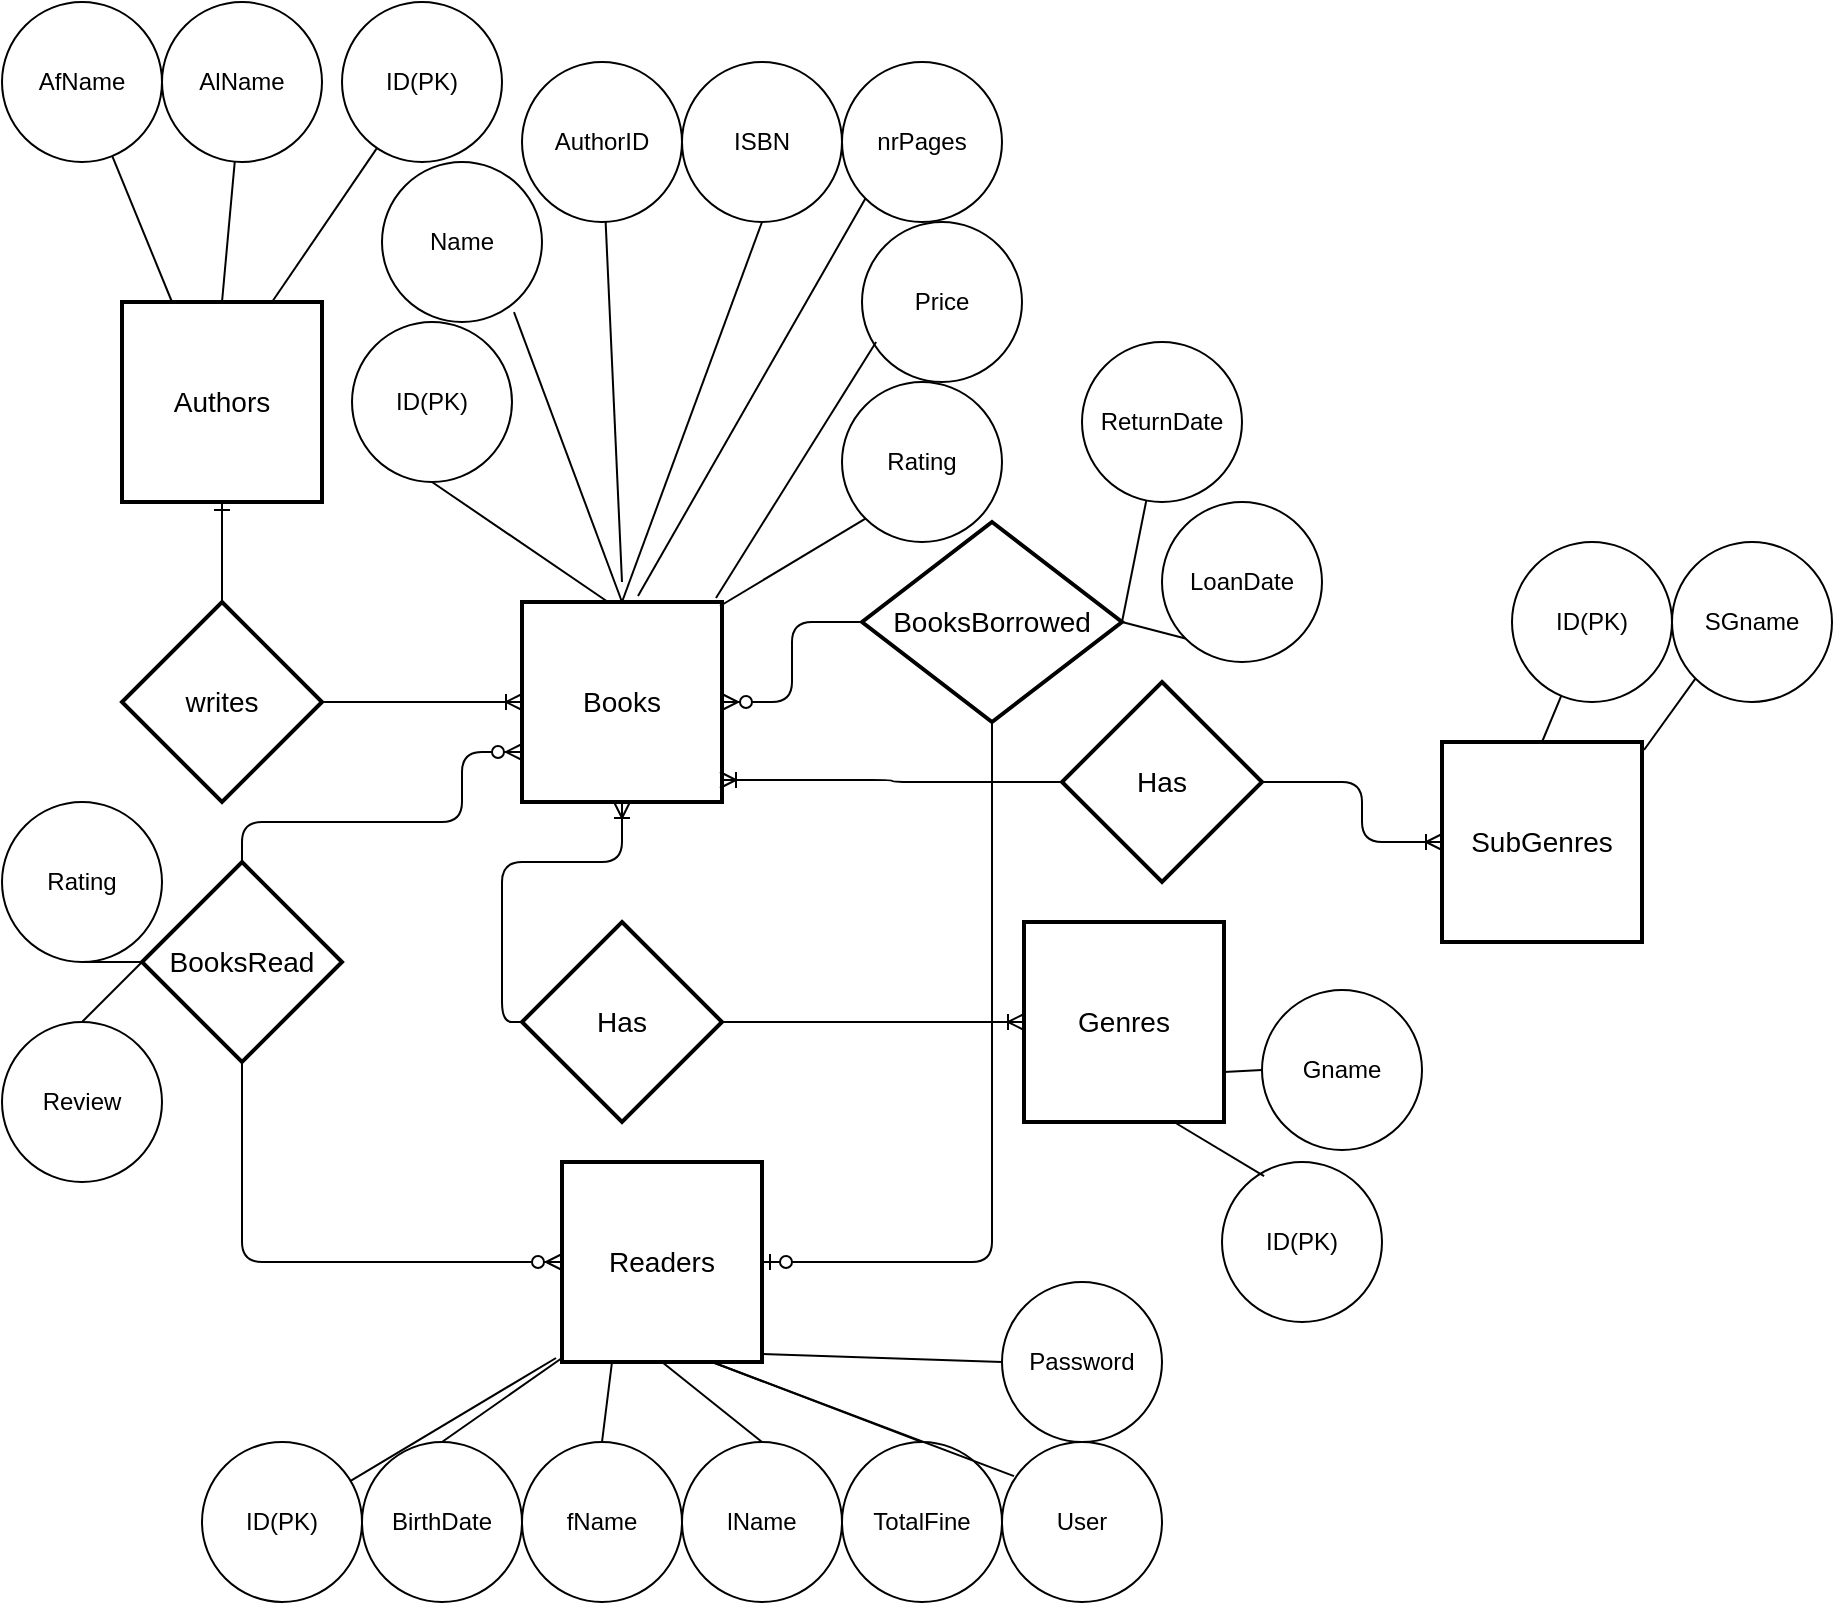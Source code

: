 <mxfile version="10.5.8" type="device"><diagram id="iOdomh9k1AuOLIX-N0S9" name="Page-1"><mxGraphModel dx="1354" dy="827" grid="1" gridSize="10" guides="1" tooltips="1" connect="1" arrows="1" fold="1" page="1" pageScale="1" pageWidth="827" pageHeight="1169" math="0" shadow="0"><root><mxCell id="0"/><mxCell id="1" parent="0"/><mxCell id="6r38s7D66xbLTzDn-G0N-3" value="SubGenres" style="strokeWidth=2;whiteSpace=wrap;html=1;align=center;fontSize=14;" parent="1" vertex="1"><mxGeometry x="720" y="460" width="100" height="100" as="geometry"/></mxCell><mxCell id="6r38s7D66xbLTzDn-G0N-5" value="Genres" style="strokeWidth=2;whiteSpace=wrap;html=1;align=center;fontSize=14;" parent="1" vertex="1"><mxGeometry x="511" y="550" width="100" height="100" as="geometry"/></mxCell><mxCell id="6r38s7D66xbLTzDn-G0N-6" value="Authors" style="strokeWidth=2;whiteSpace=wrap;html=1;align=center;fontSize=14;" parent="1" vertex="1"><mxGeometry x="60" y="240" width="100" height="100" as="geometry"/></mxCell><mxCell id="6r38s7D66xbLTzDn-G0N-7" value="Books" style="strokeWidth=2;whiteSpace=wrap;html=1;align=center;fontSize=14;" parent="1" vertex="1"><mxGeometry x="260" y="390" width="100" height="100" as="geometry"/></mxCell><mxCell id="6r38s7D66xbLTzDn-G0N-8" value="Readers" style="strokeWidth=2;whiteSpace=wrap;html=1;align=center;fontSize=14;" parent="1" vertex="1"><mxGeometry x="280" y="670" width="100" height="100" as="geometry"/></mxCell><mxCell id="6r38s7D66xbLTzDn-G0N-10" value="AfName" style="ellipse;whiteSpace=wrap;html=1;aspect=fixed;" parent="1" vertex="1"><mxGeometry y="90" width="80" height="80" as="geometry"/></mxCell><mxCell id="6r38s7D66xbLTzDn-G0N-11" value="AlName" style="ellipse;whiteSpace=wrap;html=1;aspect=fixed;" parent="1" vertex="1"><mxGeometry x="80" y="90" width="80" height="80" as="geometry"/></mxCell><mxCell id="6r38s7D66xbLTzDn-G0N-13" value="" style="endArrow=none;html=1;entryX=0.25;entryY=0;entryDx=0;entryDy=0;" parent="1" source="6r38s7D66xbLTzDn-G0N-10" target="6r38s7D66xbLTzDn-G0N-6" edge="1"><mxGeometry width="50" height="50" relative="1" as="geometry"><mxPoint x="20" y="760" as="sourcePoint"/><mxPoint x="70" y="710" as="targetPoint"/></mxGeometry></mxCell><mxCell id="6r38s7D66xbLTzDn-G0N-14" value="" style="endArrow=none;html=1;entryX=0.5;entryY=0;entryDx=0;entryDy=0;" parent="1" source="6r38s7D66xbLTzDn-G0N-11" target="6r38s7D66xbLTzDn-G0N-6" edge="1"><mxGeometry width="50" height="50" relative="1" as="geometry"><mxPoint x="78.865" y="179.005" as="sourcePoint"/><mxPoint x="95" y="250" as="targetPoint"/></mxGeometry></mxCell><mxCell id="6r38s7D66xbLTzDn-G0N-15" value="writes" style="shape=rhombus;strokeWidth=2;fontSize=17;perimeter=rhombusPerimeter;whiteSpace=wrap;html=1;align=center;fontSize=14;" parent="1" vertex="1"><mxGeometry x="60" y="390" width="100" height="100" as="geometry"/></mxCell><mxCell id="6r38s7D66xbLTzDn-G0N-19" value="BooksRead" style="shape=rhombus;strokeWidth=2;fontSize=17;perimeter=rhombusPerimeter;whiteSpace=wrap;html=1;align=center;fontSize=14;" parent="1" vertex="1"><mxGeometry x="70" y="520" width="100" height="100" as="geometry"/></mxCell><mxCell id="6r38s7D66xbLTzDn-G0N-22" value="Has" style="shape=rhombus;strokeWidth=2;fontSize=17;perimeter=rhombusPerimeter;whiteSpace=wrap;html=1;align=center;fontSize=14;" parent="1" vertex="1"><mxGeometry x="260" y="550" width="100" height="100" as="geometry"/></mxCell><mxCell id="6r38s7D66xbLTzDn-G0N-23" value="Has&lt;br&gt;" style="shape=rhombus;strokeWidth=2;fontSize=17;perimeter=rhombusPerimeter;whiteSpace=wrap;html=1;align=center;fontSize=14;" parent="1" vertex="1"><mxGeometry x="530" y="430" width="100" height="100" as="geometry"/></mxCell><mxCell id="6r38s7D66xbLTzDn-G0N-30" value="Gname" style="ellipse;whiteSpace=wrap;html=1;aspect=fixed;" parent="1" vertex="1"><mxGeometry x="630" y="584" width="80" height="80" as="geometry"/></mxCell><mxCell id="6r38s7D66xbLTzDn-G0N-31" value="SGname" style="ellipse;whiteSpace=wrap;html=1;aspect=fixed;" parent="1" vertex="1"><mxGeometry x="835" y="360" width="80" height="80" as="geometry"/></mxCell><mxCell id="6r38s7D66xbLTzDn-G0N-32" value="" style="endArrow=none;html=1;entryX=1.01;entryY=0.04;entryDx=0;entryDy=0;exitX=0;exitY=1;exitDx=0;exitDy=0;entryPerimeter=0;" parent="1" source="6r38s7D66xbLTzDn-G0N-31" target="6r38s7D66xbLTzDn-G0N-3" edge="1"><mxGeometry width="50" height="50" relative="1" as="geometry"><mxPoint x="146.33" y="177.592" as="sourcePoint"/><mxPoint x="120" y="250" as="targetPoint"/></mxGeometry></mxCell><mxCell id="6r38s7D66xbLTzDn-G0N-33" value="" style="endArrow=none;html=1;entryX=1;entryY=0.75;entryDx=0;entryDy=0;exitX=0;exitY=0.5;exitDx=0;exitDy=0;" parent="1" source="6r38s7D66xbLTzDn-G0N-30" target="6r38s7D66xbLTzDn-G0N-5" edge="1"><mxGeometry width="50" height="50" relative="1" as="geometry"><mxPoint x="456.33" y="357.592" as="sourcePoint"/><mxPoint x="430" y="430" as="targetPoint"/></mxGeometry></mxCell><mxCell id="6r38s7D66xbLTzDn-G0N-34" value="Rating" style="ellipse;whiteSpace=wrap;html=1;aspect=fixed;" parent="1" vertex="1"><mxGeometry y="490" width="80" height="80" as="geometry"/></mxCell><mxCell id="6r38s7D66xbLTzDn-G0N-35" value="Review" style="ellipse;whiteSpace=wrap;html=1;aspect=fixed;" parent="1" vertex="1"><mxGeometry y="600" width="80" height="80" as="geometry"/></mxCell><mxCell id="6r38s7D66xbLTzDn-G0N-36" value="" style="endArrow=none;html=1;entryX=0;entryY=0.5;entryDx=0;entryDy=0;exitX=0.5;exitY=1;exitDx=0;exitDy=0;" parent="1" source="6r38s7D66xbLTzDn-G0N-34" target="6r38s7D66xbLTzDn-G0N-19" edge="1"><mxGeometry width="50" height="50" relative="1" as="geometry"><mxPoint x="120" y="280" as="sourcePoint"/><mxPoint x="120" y="330" as="targetPoint"/></mxGeometry></mxCell><mxCell id="6r38s7D66xbLTzDn-G0N-37" value="" style="endArrow=none;html=1;entryX=0.5;entryY=0;entryDx=0;entryDy=0;exitX=0;exitY=0.5;exitDx=0;exitDy=0;" parent="1" source="6r38s7D66xbLTzDn-G0N-19" target="6r38s7D66xbLTzDn-G0N-35" edge="1"><mxGeometry width="50" height="50" relative="1" as="geometry"><mxPoint x="75" y="640" as="sourcePoint"/><mxPoint x="130" y="620" as="targetPoint"/></mxGeometry></mxCell><mxCell id="6r38s7D66xbLTzDn-G0N-45" value="" style="edgeStyle=orthogonalEdgeStyle;fontSize=12;html=1;endArrow=ERzeroToMany;endFill=1;entryX=0;entryY=0.5;entryDx=0;entryDy=0;exitX=0.5;exitY=1;exitDx=0;exitDy=0;" parent="1" source="6r38s7D66xbLTzDn-G0N-19" target="6r38s7D66xbLTzDn-G0N-8" edge="1"><mxGeometry width="100" height="100" relative="1" as="geometry"><mxPoint x="520" y="530" as="sourcePoint"/><mxPoint x="379" y="383" as="targetPoint"/></mxGeometry></mxCell><mxCell id="6r38s7D66xbLTzDn-G0N-46" value="" style="edgeStyle=orthogonalEdgeStyle;fontSize=12;html=1;endArrow=ERzeroToMany;endFill=1;entryX=0;entryY=0.75;entryDx=0;entryDy=0;exitX=0.5;exitY=0;exitDx=0;exitDy=0;" parent="1" source="6r38s7D66xbLTzDn-G0N-19" target="6r38s7D66xbLTzDn-G0N-7" edge="1"><mxGeometry width="100" height="100" relative="1" as="geometry"><mxPoint x="530" y="610" as="sourcePoint"/><mxPoint x="389" y="463" as="targetPoint"/><Array as="points"><mxPoint x="120" y="500"/><mxPoint x="230" y="500"/><mxPoint x="230" y="465"/></Array></mxGeometry></mxCell><mxCell id="6r38s7D66xbLTzDn-G0N-48" value="" style="edgeStyle=entityRelationEdgeStyle;fontSize=12;html=1;endArrow=ERoneToMany;entryX=0;entryY=0.5;entryDx=0;entryDy=0;exitX=1;exitY=0.5;exitDx=0;exitDy=0;" parent="1" source="6r38s7D66xbLTzDn-G0N-15" target="6r38s7D66xbLTzDn-G0N-7" edge="1"><mxGeometry width="100" height="100" relative="1" as="geometry"><mxPoint x="190" y="600" as="sourcePoint"/><mxPoint x="290" y="500" as="targetPoint"/></mxGeometry></mxCell><mxCell id="6r38s7D66xbLTzDn-G0N-49" value="" style="edgeStyle=orthogonalEdgeStyle;fontSize=12;html=1;endArrow=ERone;endFill=1;entryX=0.5;entryY=1;entryDx=0;entryDy=0;exitX=0.5;exitY=0;exitDx=0;exitDy=0;" parent="1" source="6r38s7D66xbLTzDn-G0N-15" target="6r38s7D66xbLTzDn-G0N-6" edge="1"><mxGeometry width="100" height="100" relative="1" as="geometry"><mxPoint x="50" y="570" as="sourcePoint"/><mxPoint x="150" y="470" as="targetPoint"/></mxGeometry></mxCell><mxCell id="6r38s7D66xbLTzDn-G0N-52" value="" style="edgeStyle=orthogonalEdgeStyle;fontSize=12;html=1;endArrow=ERoneToMany;entryX=0;entryY=0.5;entryDx=0;entryDy=0;exitX=1;exitY=0.5;exitDx=0;exitDy=0;" parent="1" source="6r38s7D66xbLTzDn-G0N-22" target="6r38s7D66xbLTzDn-G0N-5" edge="1"><mxGeometry width="100" height="100" relative="1" as="geometry"><mxPoint x="470" y="620" as="sourcePoint"/><mxPoint x="570" y="620" as="targetPoint"/><Array as="points"><mxPoint x="500" y="600"/><mxPoint x="500" y="600"/></Array></mxGeometry></mxCell><mxCell id="6r38s7D66xbLTzDn-G0N-53" value="" style="edgeStyle=orthogonalEdgeStyle;fontSize=12;html=1;endArrow=ERoneToMany;entryX=0.5;entryY=1;entryDx=0;entryDy=0;exitX=0;exitY=0.5;exitDx=0;exitDy=0;" parent="1" source="6r38s7D66xbLTzDn-G0N-22" target="6r38s7D66xbLTzDn-G0N-7" edge="1"><mxGeometry width="100" height="100" relative="1" as="geometry"><mxPoint x="380" y="360" as="sourcePoint"/><mxPoint x="320" y="230" as="targetPoint"/></mxGeometry></mxCell><mxCell id="6r38s7D66xbLTzDn-G0N-55" value="" style="edgeStyle=orthogonalEdgeStyle;fontSize=12;html=1;endArrow=ERoneToMany;entryX=0;entryY=0.5;entryDx=0;entryDy=0;exitX=1;exitY=0.5;exitDx=0;exitDy=0;" parent="1" source="6r38s7D66xbLTzDn-G0N-23" target="6r38s7D66xbLTzDn-G0N-3" edge="1"><mxGeometry width="100" height="100" relative="1" as="geometry"><mxPoint x="320" y="270" as="sourcePoint"/><mxPoint x="320" y="230" as="targetPoint"/><Array as="points"><mxPoint x="680" y="480"/><mxPoint x="680" y="510"/></Array></mxGeometry></mxCell><mxCell id="6r38s7D66xbLTzDn-G0N-56" value="" style="edgeStyle=orthogonalEdgeStyle;fontSize=12;html=1;endArrow=ERoneToMany;entryX=0.99;entryY=0.89;entryDx=0;entryDy=0;entryPerimeter=0;exitX=0;exitY=0.5;exitDx=0;exitDy=0;" parent="1" source="6r38s7D66xbLTzDn-G0N-23" target="6r38s7D66xbLTzDn-G0N-7" edge="1"><mxGeometry width="100" height="100" relative="1" as="geometry"><mxPoint x="520" y="510" as="sourcePoint"/><mxPoint x="520" y="230" as="targetPoint"/></mxGeometry></mxCell><mxCell id="6r38s7D66xbLTzDn-G0N-58" value="fName" style="ellipse;whiteSpace=wrap;html=1;aspect=fixed;" parent="1" vertex="1"><mxGeometry x="260" y="810" width="80" height="80" as="geometry"/></mxCell><mxCell id="6r38s7D66xbLTzDn-G0N-59" value="lName" style="ellipse;whiteSpace=wrap;html=1;aspect=fixed;" parent="1" vertex="1"><mxGeometry x="340" y="810" width="80" height="80" as="geometry"/></mxCell><mxCell id="6r38s7D66xbLTzDn-G0N-60" value="BirthDate" style="ellipse;whiteSpace=wrap;html=1;aspect=fixed;" parent="1" vertex="1"><mxGeometry x="180" y="810" width="80" height="80" as="geometry"/></mxCell><mxCell id="6r38s7D66xbLTzDn-G0N-62" value="TotalFine" style="ellipse;whiteSpace=wrap;html=1;aspect=fixed;" parent="1" vertex="1"><mxGeometry x="420" y="810" width="80" height="80" as="geometry"/></mxCell><mxCell id="6r38s7D66xbLTzDn-G0N-64" value="User" style="ellipse;whiteSpace=wrap;html=1;aspect=fixed;" parent="1" vertex="1"><mxGeometry x="500" y="810" width="80" height="80" as="geometry"/></mxCell><mxCell id="6r38s7D66xbLTzDn-G0N-65" value="Password" style="ellipse;whiteSpace=wrap;html=1;aspect=fixed;" parent="1" vertex="1"><mxGeometry x="500" y="730" width="80" height="80" as="geometry"/></mxCell><mxCell id="6r38s7D66xbLTzDn-G0N-67" value="" style="endArrow=none;html=1;entryX=0;entryY=0.98;entryDx=0;entryDy=0;exitX=0.5;exitY=0;exitDx=0;exitDy=0;entryPerimeter=0;" parent="1" source="6r38s7D66xbLTzDn-G0N-60" target="6r38s7D66xbLTzDn-G0N-8" edge="1"><mxGeometry width="50" height="50" relative="1" as="geometry"><mxPoint x="95" y="796" as="sourcePoint"/><mxPoint x="150" y="786" as="targetPoint"/></mxGeometry></mxCell><mxCell id="6r38s7D66xbLTzDn-G0N-68" value="" style="endArrow=none;html=1;entryX=0.25;entryY=1;entryDx=0;entryDy=0;exitX=0.5;exitY=0;exitDx=0;exitDy=0;" parent="1" source="6r38s7D66xbLTzDn-G0N-58" target="6r38s7D66xbLTzDn-G0N-8" edge="1"><mxGeometry width="50" height="50" relative="1" as="geometry"><mxPoint x="247" y="882" as="sourcePoint"/><mxPoint x="290" y="778" as="targetPoint"/></mxGeometry></mxCell><mxCell id="6r38s7D66xbLTzDn-G0N-69" value="" style="endArrow=none;html=1;entryX=0.5;entryY=1;entryDx=0;entryDy=0;exitX=0.5;exitY=0;exitDx=0;exitDy=0;" parent="1" source="6r38s7D66xbLTzDn-G0N-59" target="6r38s7D66xbLTzDn-G0N-8" edge="1"><mxGeometry width="50" height="50" relative="1" as="geometry"><mxPoint x="257" y="892" as="sourcePoint"/><mxPoint x="300" y="788" as="targetPoint"/></mxGeometry></mxCell><mxCell id="6r38s7D66xbLTzDn-G0N-70" value="" style="endArrow=none;html=1;entryX=0.99;entryY=0.96;entryDx=0;entryDy=0;exitX=0;exitY=0.5;exitDx=0;exitDy=0;entryPerimeter=0;" parent="1" source="6r38s7D66xbLTzDn-G0N-65" target="6r38s7D66xbLTzDn-G0N-8" edge="1"><mxGeometry width="50" height="50" relative="1" as="geometry"><mxPoint x="267" y="902" as="sourcePoint"/><mxPoint x="310" y="798" as="targetPoint"/></mxGeometry></mxCell><mxCell id="6r38s7D66xbLTzDn-G0N-71" value="" style="endArrow=none;html=1;entryX=0.75;entryY=1;entryDx=0;entryDy=0;exitX=0.075;exitY=0.213;exitDx=0;exitDy=0;exitPerimeter=0;" parent="1" source="6r38s7D66xbLTzDn-G0N-64" target="6r38s7D66xbLTzDn-G0N-8" edge="1"><mxGeometry width="50" height="50" relative="1" as="geometry"><mxPoint x="277" y="912" as="sourcePoint"/><mxPoint x="320" y="808" as="targetPoint"/></mxGeometry></mxCell><mxCell id="6r38s7D66xbLTzDn-G0N-72" value="" style="endArrow=none;html=1;exitX=0.5;exitY=0;exitDx=0;exitDy=0;entryX=0.75;entryY=1;entryDx=0;entryDy=0;" parent="1" source="6r38s7D66xbLTzDn-G0N-62" target="6r38s7D66xbLTzDn-G0N-8" edge="1"><mxGeometry width="50" height="50" relative="1" as="geometry"><mxPoint x="287" y="922" as="sourcePoint"/><mxPoint x="360" y="776" as="targetPoint"/></mxGeometry></mxCell><mxCell id="6r38s7D66xbLTzDn-G0N-73" value="Name" style="ellipse;whiteSpace=wrap;html=1;aspect=fixed;" parent="1" vertex="1"><mxGeometry x="190" y="170" width="80" height="80" as="geometry"/></mxCell><mxCell id="6r38s7D66xbLTzDn-G0N-74" value="ReturnDate" style="ellipse;whiteSpace=wrap;html=1;aspect=fixed;" parent="1" vertex="1"><mxGeometry x="540" y="260" width="80" height="80" as="geometry"/></mxCell><mxCell id="6r38s7D66xbLTzDn-G0N-75" value="ID(PK)" style="ellipse;whiteSpace=wrap;html=1;aspect=fixed;" parent="1" vertex="1"><mxGeometry x="175" y="250" width="80" height="80" as="geometry"/></mxCell><mxCell id="6r38s7D66xbLTzDn-G0N-77" value="Price" style="ellipse;whiteSpace=wrap;html=1;aspect=fixed;" parent="1" vertex="1"><mxGeometry x="430" y="200" width="80" height="80" as="geometry"/></mxCell><mxCell id="6r38s7D66xbLTzDn-G0N-78" value="Rating" style="ellipse;whiteSpace=wrap;html=1;aspect=fixed;" parent="1" vertex="1"><mxGeometry x="420" y="280" width="80" height="80" as="geometry"/></mxCell><mxCell id="6r38s7D66xbLTzDn-G0N-79" value="" style="endArrow=none;html=1;entryX=0.43;entryY=0;entryDx=0;entryDy=0;exitX=0.5;exitY=1;exitDx=0;exitDy=0;entryPerimeter=0;" parent="1" source="6r38s7D66xbLTzDn-G0N-75" target="6r38s7D66xbLTzDn-G0N-7" edge="1"><mxGeometry width="50" height="50" relative="1" as="geometry"><mxPoint x="165" y="110" as="sourcePoint"/><mxPoint x="350" y="82" as="targetPoint"/></mxGeometry></mxCell><mxCell id="6r38s7D66xbLTzDn-G0N-80" value="" style="endArrow=none;html=1;entryX=0.5;entryY=0;entryDx=0;entryDy=0;exitX=0.825;exitY=0.938;exitDx=0;exitDy=0;exitPerimeter=0;" parent="1" source="6r38s7D66xbLTzDn-G0N-73" target="6r38s7D66xbLTzDn-G0N-7" edge="1"><mxGeometry width="50" height="50" relative="1" as="geometry"><mxPoint x="317" y="196" as="sourcePoint"/><mxPoint x="375" y="84" as="targetPoint"/></mxGeometry></mxCell><mxCell id="6r38s7D66xbLTzDn-G0N-81" value="" style="endArrow=none;html=1;entryX=1;entryY=0.5;entryDx=0;entryDy=0;" parent="1" source="6r38s7D66xbLTzDn-G0N-74" target="cazDoiEMwe8n8KmqtUGI-1" edge="1"><mxGeometry width="50" height="50" relative="1" as="geometry"><mxPoint x="327" y="206" as="sourcePoint"/><mxPoint x="400" y="84" as="targetPoint"/></mxGeometry></mxCell><mxCell id="6r38s7D66xbLTzDn-G0N-82" value="" style="endArrow=none;html=1;entryX=0.99;entryY=0.02;entryDx=0;entryDy=0;exitX=0;exitY=1;exitDx=0;exitDy=0;entryPerimeter=0;" parent="1" source="6r38s7D66xbLTzDn-G0N-78" target="6r38s7D66xbLTzDn-G0N-7" edge="1"><mxGeometry width="50" height="50" relative="1" as="geometry"><mxPoint x="337" y="216" as="sourcePoint"/><mxPoint x="449" y="80" as="targetPoint"/></mxGeometry></mxCell><mxCell id="6r38s7D66xbLTzDn-G0N-83" value="" style="endArrow=none;html=1;entryX=0.97;entryY=-0.02;entryDx=0;entryDy=0;exitX=0.088;exitY=0.75;exitDx=0;exitDy=0;exitPerimeter=0;entryPerimeter=0;" parent="1" source="6r38s7D66xbLTzDn-G0N-77" target="6r38s7D66xbLTzDn-G0N-7" edge="1"><mxGeometry width="50" height="50" relative="1" as="geometry"><mxPoint x="347" y="226" as="sourcePoint"/><mxPoint x="425" y="84" as="targetPoint"/></mxGeometry></mxCell><mxCell id="6r38s7D66xbLTzDn-G0N-85" value="ID(PK)" style="ellipse;whiteSpace=wrap;html=1;aspect=fixed;" parent="1" vertex="1"><mxGeometry x="170" y="90" width="80" height="80" as="geometry"/></mxCell><mxCell id="6r38s7D66xbLTzDn-G0N-86" value="" style="endArrow=none;html=1;entryX=0.75;entryY=0;entryDx=0;entryDy=0;" parent="1" source="6r38s7D66xbLTzDn-G0N-85" target="6r38s7D66xbLTzDn-G0N-6" edge="1"><mxGeometry width="50" height="50" relative="1" as="geometry"><mxPoint x="126.379" y="179.836" as="sourcePoint"/><mxPoint x="120" y="250" as="targetPoint"/></mxGeometry></mxCell><mxCell id="6r38s7D66xbLTzDn-G0N-89" value="AuthorID" style="ellipse;whiteSpace=wrap;html=1;aspect=fixed;" parent="1" vertex="1"><mxGeometry x="260" y="120" width="80" height="80" as="geometry"/></mxCell><mxCell id="6r38s7D66xbLTzDn-G0N-90" value="ISBN" style="ellipse;whiteSpace=wrap;html=1;aspect=fixed;" parent="1" vertex="1"><mxGeometry x="340" y="120" width="80" height="80" as="geometry"/></mxCell><mxCell id="6r38s7D66xbLTzDn-G0N-91" value="nrPages" style="ellipse;whiteSpace=wrap;html=1;aspect=fixed;" parent="1" vertex="1"><mxGeometry x="420" y="120" width="80" height="80" as="geometry"/></mxCell><mxCell id="6r38s7D66xbLTzDn-G0N-93" value="" style="endArrow=none;html=1;" parent="1" source="6r38s7D66xbLTzDn-G0N-89" edge="1"><mxGeometry width="50" height="50" relative="1" as="geometry"><mxPoint x="276" y="255" as="sourcePoint"/><mxPoint x="310" y="380" as="targetPoint"/></mxGeometry></mxCell><mxCell id="6r38s7D66xbLTzDn-G0N-94" value="" style="endArrow=none;html=1;entryX=0.5;entryY=0;entryDx=0;entryDy=0;exitX=0.5;exitY=1;exitDx=0;exitDy=0;" parent="1" source="6r38s7D66xbLTzDn-G0N-90" target="6r38s7D66xbLTzDn-G0N-7" edge="1"><mxGeometry width="50" height="50" relative="1" as="geometry"><mxPoint x="286" y="265" as="sourcePoint"/><mxPoint x="330" y="410" as="targetPoint"/></mxGeometry></mxCell><mxCell id="6r38s7D66xbLTzDn-G0N-95" value="" style="endArrow=none;html=1;entryX=0.58;entryY=-0.03;entryDx=0;entryDy=0;exitX=0;exitY=1;exitDx=0;exitDy=0;entryPerimeter=0;" parent="1" source="6r38s7D66xbLTzDn-G0N-91" target="6r38s7D66xbLTzDn-G0N-7" edge="1"><mxGeometry width="50" height="50" relative="1" as="geometry"><mxPoint x="296" y="275" as="sourcePoint"/><mxPoint x="340" y="420" as="targetPoint"/></mxGeometry></mxCell><mxCell id="6r38s7D66xbLTzDn-G0N-100" value="LoanDate" style="ellipse;whiteSpace=wrap;html=1;aspect=fixed;" parent="1" vertex="1"><mxGeometry x="580" y="340" width="80" height="80" as="geometry"/></mxCell><mxCell id="-u3XsX3UJugCC46OT6zV-3" value="ID(PK)" style="ellipse;whiteSpace=wrap;html=1;aspect=fixed;" parent="1" vertex="1"><mxGeometry x="100" y="810" width="80" height="80" as="geometry"/></mxCell><mxCell id="-u3XsX3UJugCC46OT6zV-4" value="" style="endArrow=none;html=1;entryX=-0.03;entryY=0.98;entryDx=0;entryDy=0;entryPerimeter=0;" parent="1" source="-u3XsX3UJugCC46OT6zV-3" target="6r38s7D66xbLTzDn-G0N-8" edge="1"><mxGeometry width="50" height="50" relative="1" as="geometry"><mxPoint x="43.879" y="899.836" as="sourcePoint"/><mxPoint x="52.5" y="960" as="targetPoint"/></mxGeometry></mxCell><mxCell id="-u3XsX3UJugCC46OT6zV-5" value="ID(PK)" style="ellipse;whiteSpace=wrap;html=1;aspect=fixed;" parent="1" vertex="1"><mxGeometry x="755" y="360" width="80" height="80" as="geometry"/></mxCell><mxCell id="-u3XsX3UJugCC46OT6zV-6" value="" style="endArrow=none;html=1;entryX=0.5;entryY=0;entryDx=0;entryDy=0;" parent="1" source="-u3XsX3UJugCC46OT6zV-5" target="6r38s7D66xbLTzDn-G0N-3" edge="1"><mxGeometry width="50" height="50" relative="1" as="geometry"><mxPoint x="711.379" y="449.836" as="sourcePoint"/><mxPoint x="720" y="510" as="targetPoint"/></mxGeometry></mxCell><mxCell id="-u3XsX3UJugCC46OT6zV-9" value="ID(PK)" style="ellipse;whiteSpace=wrap;html=1;aspect=fixed;" parent="1" vertex="1"><mxGeometry x="610" y="670" width="80" height="80" as="geometry"/></mxCell><mxCell id="-u3XsX3UJugCC46OT6zV-10" value="" style="endArrow=none;html=1;entryX=0.263;entryY=0.088;entryDx=0;entryDy=0;exitX=0.75;exitY=1;exitDx=0;exitDy=0;entryPerimeter=0;" parent="1" source="6r38s7D66xbLTzDn-G0N-5" target="-u3XsX3UJugCC46OT6zV-9" edge="1"><mxGeometry width="50" height="50" relative="1" as="geometry"><mxPoint x="566.379" y="759.836" as="sourcePoint"/><mxPoint x="625" y="770" as="targetPoint"/></mxGeometry></mxCell><mxCell id="cazDoiEMwe8n8KmqtUGI-1" value="BooksBorrowed" style="shape=rhombus;strokeWidth=2;fontSize=17;perimeter=rhombusPerimeter;whiteSpace=wrap;html=1;align=center;fontSize=14;" vertex="1" parent="1"><mxGeometry x="430" y="350" width="130" height="100" as="geometry"/></mxCell><mxCell id="cazDoiEMwe8n8KmqtUGI-2" value="" style="endArrow=none;html=1;exitX=0;exitY=1;exitDx=0;exitDy=0;entryX=1;entryY=0.5;entryDx=0;entryDy=0;" edge="1" parent="1" source="6r38s7D66xbLTzDn-G0N-100" target="cazDoiEMwe8n8KmqtUGI-1"><mxGeometry width="50" height="50" relative="1" as="geometry"><mxPoint x="662" y="388" as="sourcePoint"/><mxPoint x="335" y="390" as="targetPoint"/></mxGeometry></mxCell><mxCell id="cazDoiEMwe8n8KmqtUGI-4" value="" style="edgeStyle=orthogonalEdgeStyle;fontSize=12;html=1;endArrow=ERzeroToMany;endFill=1;entryX=1;entryY=0.5;entryDx=0;entryDy=0;exitX=0;exitY=0.5;exitDx=0;exitDy=0;" edge="1" parent="1" source="cazDoiEMwe8n8KmqtUGI-1" target="6r38s7D66xbLTzDn-G0N-7"><mxGeometry width="100" height="100" relative="1" as="geometry"><mxPoint x="390" y="630" as="sourcePoint"/><mxPoint x="490" y="530" as="targetPoint"/></mxGeometry></mxCell><mxCell id="cazDoiEMwe8n8KmqtUGI-5" value="" style="edgeStyle=orthogonalEdgeStyle;fontSize=12;html=1;endArrow=ERzeroToOne;endFill=1;exitX=0.5;exitY=1;exitDx=0;exitDy=0;entryX=1;entryY=0.5;entryDx=0;entryDy=0;" edge="1" parent="1" source="cazDoiEMwe8n8KmqtUGI-1" target="6r38s7D66xbLTzDn-G0N-8"><mxGeometry width="100" height="100" relative="1" as="geometry"><mxPoint x="390" y="750" as="sourcePoint"/><mxPoint x="470" y="700" as="targetPoint"/></mxGeometry></mxCell></root></mxGraphModel></diagram></mxfile>